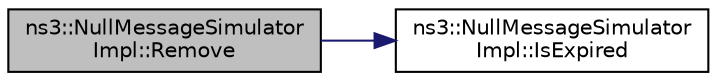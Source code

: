 digraph "ns3::NullMessageSimulatorImpl::Remove"
{
 // LATEX_PDF_SIZE
  edge [fontname="Helvetica",fontsize="10",labelfontname="Helvetica",labelfontsize="10"];
  node [fontname="Helvetica",fontsize="10",shape=record];
  rankdir="LR";
  Node1 [label="ns3::NullMessageSimulator\lImpl::Remove",height=0.2,width=0.4,color="black", fillcolor="grey75", style="filled", fontcolor="black",tooltip="Remove an event from the event list."];
  Node1 -> Node2 [color="midnightblue",fontsize="10",style="solid",fontname="Helvetica"];
  Node2 [label="ns3::NullMessageSimulator\lImpl::IsExpired",height=0.2,width=0.4,color="black", fillcolor="white", style="filled",URL="$classns3_1_1_null_message_simulator_impl.html#a21530909f305ac397608edc635804271",tooltip="Check if an event has already run or been cancelled."];
}
